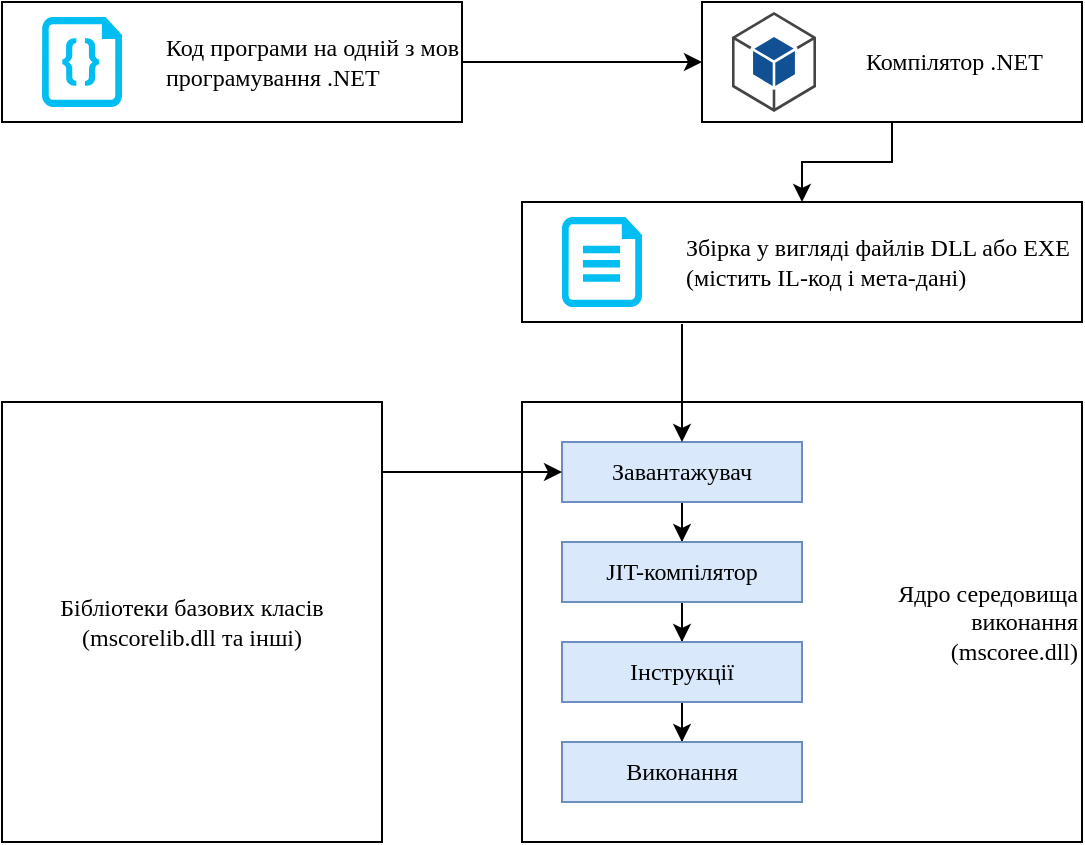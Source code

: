 <mxfile version="13.5.7" type="device"><diagram id="ZTmNZ3A7FMMAeUhT_SzN" name="Page-1"><mxGraphModel dx="1086" dy="497" grid="1" gridSize="10" guides="1" tooltips="1" connect="1" arrows="1" fold="1" page="1" pageScale="1" pageWidth="850" pageHeight="1100" math="0" shadow="0" extFonts="IBM Plex Sans^https://fonts.googleapis.com/css?family=IBM+Plex+Sans"><root><mxCell id="0"/><mxCell id="1" parent="0"/><mxCell id="SJGXBYTZ8V00Ye4tiPc3-1" value="&lt;blockquote style=&quot;margin: 0 0 0 40px ; border: none ; padding: 0px&quot;&gt;&lt;blockquote style=&quot;margin: 0 0 0 40px ; border: none ; padding: 0px&quot;&gt;Код програми на одній з мов програмування .NET&lt;/blockquote&gt;&lt;/blockquote&gt;" style="rounded=0;whiteSpace=wrap;html=1;align=left;fontFamily=IBM Plex Sans;" parent="1" vertex="1"><mxGeometry x="60" y="40" width="230" height="60" as="geometry"/></mxCell><mxCell id="SJGXBYTZ8V00Ye4tiPc3-7" value="" style="edgeStyle=orthogonalEdgeStyle;rounded=0;orthogonalLoop=1;jettySize=auto;html=1;fontFamily=IBM Plex Sans;" parent="1" source="SJGXBYTZ8V00Ye4tiPc3-2" target="SJGXBYTZ8V00Ye4tiPc3-6" edge="1"><mxGeometry relative="1" as="geometry"/></mxCell><mxCell id="SJGXBYTZ8V00Ye4tiPc3-2" value="&lt;blockquote style=&quot;margin: 0 0 0 40px ; border: none ; padding: 0px&quot;&gt;&lt;blockquote style=&quot;margin: 0 0 0 40px ; border: none ; padding: 0px&quot;&gt;Компілятор .NET&lt;/blockquote&gt;&lt;/blockquote&gt;" style="rounded=0;whiteSpace=wrap;html=1;align=left;fontFamily=IBM Plex Sans;" parent="1" vertex="1"><mxGeometry x="410" y="40" width="190" height="60" as="geometry"/></mxCell><mxCell id="SJGXBYTZ8V00Ye4tiPc3-5" value="" style="endArrow=classic;html=1;exitX=1;exitY=0.5;exitDx=0;exitDy=0;entryX=0;entryY=0.5;entryDx=0;entryDy=0;fontFamily=IBM Plex Sans;" parent="1" source="SJGXBYTZ8V00Ye4tiPc3-1" target="SJGXBYTZ8V00Ye4tiPc3-2" edge="1"><mxGeometry width="50" height="50" relative="1" as="geometry"><mxPoint x="400" y="310" as="sourcePoint"/><mxPoint x="450" y="260" as="targetPoint"/></mxGeometry></mxCell><mxCell id="SJGXBYTZ8V00Ye4tiPc3-6" value="&lt;blockquote style=&quot;margin: 0 0 0 40px ; border: none ; padding: 0px&quot;&gt;&lt;blockquote style=&quot;margin: 0 0 0 40px ; border: none ; padding: 0px&quot;&gt;Збірка у вигляді файлів DLL або EXE (містить IL-код і мета-дані)&lt;/blockquote&gt;&lt;/blockquote&gt;" style="rounded=0;whiteSpace=wrap;html=1;align=left;fontFamily=IBM Plex Sans;" parent="1" vertex="1"><mxGeometry x="320" y="140" width="280" height="60" as="geometry"/></mxCell><mxCell id="SJGXBYTZ8V00Ye4tiPc3-10" value="" style="outlineConnect=0;dashed=0;verticalLabelPosition=bottom;verticalAlign=top;align=center;html=1;shape=mxgraph.aws3.android;fillColor=#115193;gradientColor=none;fontFamily=IBM Plex Sans;" parent="1" vertex="1"><mxGeometry x="425" y="45" width="42" height="50" as="geometry"/></mxCell><mxCell id="SJGXBYTZ8V00Ye4tiPc3-11" value="" style="verticalLabelPosition=bottom;html=1;verticalAlign=top;align=center;strokeColor=none;fillColor=#00BEF2;shape=mxgraph.azure.code_file;pointerEvents=1;fontFamily=IBM Plex Sans;" parent="1" vertex="1"><mxGeometry x="80" y="47.5" width="40" height="45" as="geometry"/></mxCell><mxCell id="SJGXBYTZ8V00Ye4tiPc3-14" value="" style="verticalLabelPosition=bottom;html=1;verticalAlign=top;align=center;strokeColor=none;fillColor=#00BEF2;shape=mxgraph.azure.cloud_services_configuration_file;pointerEvents=1;fontFamily=IBM Plex Sans;" parent="1" vertex="1"><mxGeometry x="340" y="147.5" width="40" height="45" as="geometry"/></mxCell><mxCell id="SJGXBYTZ8V00Ye4tiPc3-15" value="Ядро середовища &lt;br&gt;виконання &lt;br&gt;(mscoree.dll)" style="rounded=0;whiteSpace=wrap;html=1;align=right;fontFamily=IBM Plex Sans;" parent="1" vertex="1"><mxGeometry x="320" y="240" width="280" height="220" as="geometry"/></mxCell><mxCell id="SJGXBYTZ8V00Ye4tiPc3-16" value="Бібліотеки базових класів&lt;br&gt;(mscorelib.dll та інші)" style="rounded=0;whiteSpace=wrap;html=1;fontFamily=IBM Plex Sans;" parent="1" vertex="1"><mxGeometry x="60" y="240" width="190" height="220" as="geometry"/></mxCell><mxCell id="SJGXBYTZ8V00Ye4tiPc3-20" value="" style="edgeStyle=orthogonalEdgeStyle;rounded=0;orthogonalLoop=1;jettySize=auto;html=1;fontFamily=IBM Plex Sans;" parent="1" source="SJGXBYTZ8V00Ye4tiPc3-18" target="SJGXBYTZ8V00Ye4tiPc3-19" edge="1"><mxGeometry relative="1" as="geometry"/></mxCell><mxCell id="SJGXBYTZ8V00Ye4tiPc3-18" value="Завантажувач" style="rounded=0;whiteSpace=wrap;html=1;fillColor=#dae8fc;strokeColor=#6c8ebf;fontFamily=IBM Plex Sans;" parent="1" vertex="1"><mxGeometry x="340" y="260" width="120" height="30" as="geometry"/></mxCell><mxCell id="SJGXBYTZ8V00Ye4tiPc3-22" value="" style="edgeStyle=orthogonalEdgeStyle;rounded=0;orthogonalLoop=1;jettySize=auto;html=1;fontFamily=IBM Plex Sans;" parent="1" source="SJGXBYTZ8V00Ye4tiPc3-19" target="SJGXBYTZ8V00Ye4tiPc3-21" edge="1"><mxGeometry relative="1" as="geometry"/></mxCell><mxCell id="SJGXBYTZ8V00Ye4tiPc3-19" value="JIT-компілятор" style="rounded=0;whiteSpace=wrap;html=1;fillColor=#dae8fc;strokeColor=#6c8ebf;fontFamily=IBM Plex Sans;" parent="1" vertex="1"><mxGeometry x="340" y="310" width="120" height="30" as="geometry"/></mxCell><mxCell id="SJGXBYTZ8V00Ye4tiPc3-24" value="" style="edgeStyle=orthogonalEdgeStyle;rounded=0;orthogonalLoop=1;jettySize=auto;html=1;fontFamily=IBM Plex Sans;" parent="1" source="SJGXBYTZ8V00Ye4tiPc3-21" target="SJGXBYTZ8V00Ye4tiPc3-23" edge="1"><mxGeometry relative="1" as="geometry"/></mxCell><mxCell id="SJGXBYTZ8V00Ye4tiPc3-21" value="Інструкції" style="rounded=0;whiteSpace=wrap;html=1;fillColor=#dae8fc;strokeColor=#6c8ebf;fontFamily=IBM Plex Sans;" parent="1" vertex="1"><mxGeometry x="340" y="360" width="120" height="30" as="geometry"/></mxCell><mxCell id="SJGXBYTZ8V00Ye4tiPc3-23" value="Виконання" style="rounded=0;whiteSpace=wrap;html=1;fillColor=#dae8fc;strokeColor=#6c8ebf;fontFamily=IBM Plex Sans;" parent="1" vertex="1"><mxGeometry x="340" y="410" width="120" height="30" as="geometry"/></mxCell><mxCell id="SJGXBYTZ8V00Ye4tiPc3-25" value="" style="endArrow=classic;html=1;entryX=0;entryY=0.5;entryDx=0;entryDy=0;fontFamily=IBM Plex Sans;" parent="1" target="SJGXBYTZ8V00Ye4tiPc3-18" edge="1"><mxGeometry width="50" height="50" relative="1" as="geometry"><mxPoint x="250" y="275" as="sourcePoint"/><mxPoint x="450" y="260" as="targetPoint"/></mxGeometry></mxCell><mxCell id="SJGXBYTZ8V00Ye4tiPc3-26" value="" style="endArrow=classic;html=1;entryX=0.5;entryY=0;entryDx=0;entryDy=0;fontFamily=IBM Plex Sans;" parent="1" target="SJGXBYTZ8V00Ye4tiPc3-18" edge="1"><mxGeometry width="50" height="50" relative="1" as="geometry"><mxPoint x="400" y="201" as="sourcePoint"/><mxPoint x="450" y="260" as="targetPoint"/></mxGeometry></mxCell></root></mxGraphModel></diagram></mxfile>